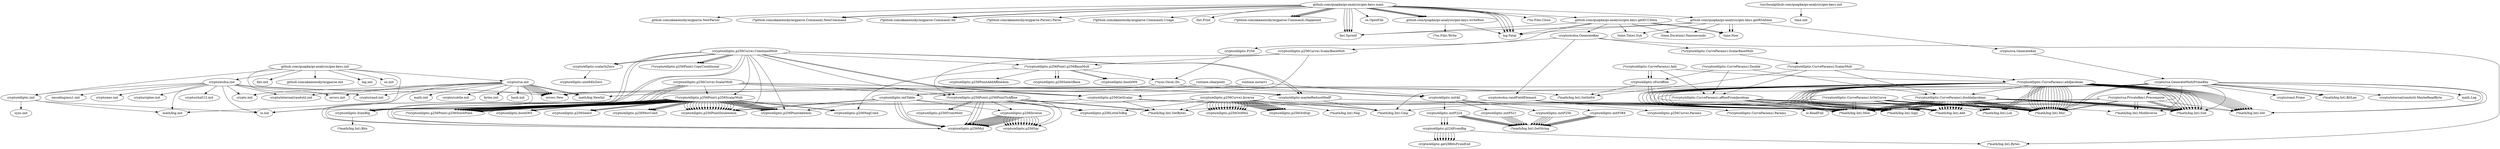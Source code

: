   digraph callgraph {
  "runtime.clearpools" -> "crypto/elliptic.initAll"
  "crypto/elliptic.p256Inverse" -> "crypto/elliptic.p256Sqr"
  "crypto/elliptic.p256Inverse" -> "crypto/elliptic.p256Mul"
  "crypto/elliptic.p256Inverse" -> "crypto/elliptic.p256Sqr"
  "crypto/elliptic.p256Inverse" -> "crypto/elliptic.p256Mul"
  "crypto/elliptic.p256Inverse" -> "crypto/elliptic.p256Sqr"
  "crypto/elliptic.p256Inverse" -> "crypto/elliptic.p256Mul"
  "crypto/elliptic.p256Inverse" -> "crypto/elliptic.p256Sqr"
  "crypto/elliptic.p256Inverse" -> "crypto/elliptic.p256Mul"
  "crypto/elliptic.p256Inverse" -> "crypto/elliptic.p256Sqr"
  "crypto/elliptic.p256Inverse" -> "crypto/elliptic.p256Mul"
  "crypto/elliptic.p256Inverse" -> "crypto/elliptic.p256Sqr"
  "crypto/elliptic.p256Inverse" -> "crypto/elliptic.p256Mul"
  "crypto/elliptic.p256Inverse" -> "crypto/elliptic.p256Sqr"
  "crypto/elliptic.p256Inverse" -> "crypto/elliptic.p256Mul"
  "crypto/elliptic.p256Inverse" -> "crypto/elliptic.p256Sqr"
  "crypto/elliptic.p256Inverse" -> "crypto/elliptic.p256Mul"
  "crypto/elliptic.p256Inverse" -> "crypto/elliptic.p256Sqr"
  "crypto/elliptic.p256Inverse" -> "crypto/elliptic.p256Mul"
  "crypto/elliptic.p256Inverse" -> "crypto/elliptic.p256Sqr"
  "crypto/elliptic.p256Inverse" -> "crypto/elliptic.p256Mul"
  "crypto/elliptic.p256Inverse" -> "crypto/elliptic.p256Sqr"
  "crypto/elliptic.p256Inverse" -> "crypto/elliptic.p256Mul"
  "crypto/elliptic.p256Inverse" -> "crypto/elliptic.p256Sqr"
  "crypto/elliptic.p256Inverse" -> "crypto/elliptic.p256Mul"
  "crypto/elliptic.p256Inverse" -> "crypto/elliptic.p256Sqr"
  "crypto/elliptic.p256Inverse" -> "crypto/elliptic.p256Mul"
  "crypto/elliptic.initTable" -> "crypto/elliptic.p256Inverse"
  "crypto/elliptic.initTable" -> "crypto/elliptic.p256Sqr"
  "crypto/elliptic.initTable" -> "crypto/elliptic.p256Mul"
  "crypto/elliptic.initTable" -> "crypto/elliptic.p256Mul"
  "crypto/elliptic.initTable" -> "crypto/elliptic.p256Mul"
  "crypto/elliptic.initTable" -> "crypto/elliptic.p256PointDoubleAsm"
  "crypto/elliptic.initTable" -> "crypto/elliptic.p256PointDoubleAsm"
  "crypto/elliptic.initTable" -> "crypto/elliptic.p256PointAddAsm"
  "runtime.clearpools" -> "crypto/elliptic.initTable"
  "runtime.mstart1" -> "crypto/elliptic.initTable"
  "runtime.mstart1" -> "crypto/elliptic.initAll"
  "crypto/elliptic.initP224" -> "(*math/big.Int).SetString"
  "crypto/elliptic.initP224" -> "(*math/big.Int).SetString"
  "crypto/elliptic.initP224" -> "(*math/big.Int).SetString"
  "crypto/elliptic.initP224" -> "(*math/big.Int).SetString"
  "crypto/elliptic.initP224" -> "(*math/big.Int).SetString"
  "crypto/elliptic.p224FromBig" -> "(*math/big.Int).Bytes"
  "crypto/elliptic.p224FromBig" -> "crypto/elliptic.get28BitsFromEnd"
  "crypto/elliptic.p224FromBig" -> "crypto/elliptic.get28BitsFromEnd"
  "crypto/elliptic.p224FromBig" -> "crypto/elliptic.get28BitsFromEnd"
  "crypto/elliptic.p224FromBig" -> "crypto/elliptic.get28BitsFromEnd"
  "crypto/elliptic.p224FromBig" -> "crypto/elliptic.get28BitsFromEnd"
  "crypto/elliptic.p224FromBig" -> "crypto/elliptic.get28BitsFromEnd"
  "crypto/elliptic.p224FromBig" -> "crypto/elliptic.get28BitsFromEnd"
  "crypto/elliptic.p224FromBig" -> "crypto/elliptic.get28BitsFromEnd"
  "crypto/elliptic.initP224" -> "crypto/elliptic.p224FromBig"
  "crypto/elliptic.initP224" -> "crypto/elliptic.p224FromBig"
  "crypto/elliptic.initP224" -> "crypto/elliptic.p224FromBig"
  "crypto/elliptic.initAll" -> "crypto/elliptic.initP224"
  "crypto/elliptic.initP256" -> "(*math/big.Int).SetString"
  "crypto/elliptic.initP256" -> "(*math/big.Int).SetString"
  "crypto/elliptic.initP256" -> "(*math/big.Int).SetString"
  "crypto/elliptic.initP256" -> "(*math/big.Int).SetString"
  "crypto/elliptic.initP256" -> "(*math/big.Int).SetString"
  "crypto/elliptic.initAll" -> "crypto/elliptic.initP256"
  "crypto/elliptic.initP384" -> "(*math/big.Int).SetString"
  "crypto/elliptic.initP384" -> "(*math/big.Int).SetString"
  "crypto/elliptic.initP384" -> "(*math/big.Int).SetString"
  "crypto/elliptic.initP384" -> "(*math/big.Int).SetString"
  "crypto/elliptic.initP384" -> "(*math/big.Int).SetString"
  "crypto/elliptic.initAll" -> "crypto/elliptic.initP384"
  "crypto/elliptic.initP521" -> "(*math/big.Int).SetString"
  "crypto/elliptic.initP521" -> "(*math/big.Int).SetString"
  "crypto/elliptic.initP521" -> "(*math/big.Int).SetString"
  "crypto/elliptic.initP521" -> "(*math/big.Int).SetString"
  "crypto/elliptic.initP521" -> "(*math/big.Int).SetString"
  "crypto/elliptic.initAll" -> "crypto/elliptic.initP521"
  "(*sync.Once).Do" -> "crypto/elliptic.initAll"
  "(*sync.Once).Do" -> "crypto/elliptic.initTable"
  "crypto/rsa.GenerateMultiPrimeKey" -> "crypto/internal/randutil.MaybeReadByte"
  "crypto/rsa.GenerateMultiPrimeKey" -> "errors.New"
  "crypto/rsa.GenerateMultiPrimeKey" -> "math.Log"
  "crypto/rsa.GenerateMultiPrimeKey" -> "errors.New"
  "crypto/rsa.GenerateMultiPrimeKey" -> "crypto/rand.Prime"
  "crypto/rsa.GenerateMultiPrimeKey" -> "(*math/big.Int).BitLen"
  "crypto/rsa.GenerateMultiPrimeKey" -> "(*math/big.Int).Set"
  "crypto/rsa.GenerateMultiPrimeKey" -> "(*math/big.Int).Set"
  "crypto/rsa.GenerateMultiPrimeKey" -> "(*math/big.Int).Cmp"
  "crypto/rsa.GenerateMultiPrimeKey" -> "(*math/big.Int).Mul"
  "crypto/rsa.GenerateMultiPrimeKey" -> "(*math/big.Int).Sub"
  "crypto/rsa.GenerateMultiPrimeKey" -> "(*math/big.Int).Mul"
  "crypto/rsa.GenerateMultiPrimeKey" -> "(*math/big.Int).BitLen"
  "crypto/rsa.GenerateMultiPrimeKey" -> "math/big.NewInt"
  "crypto/rsa.GenerateMultiPrimeKey" -> "(*math/big.Int).ModInverse"
  "(*crypto/rsa.PrivateKey).Precompute" -> "(*math/big.Int).Sub"
  "(*crypto/rsa.PrivateKey).Precompute" -> "(*math/big.Int).Mod"
  "(*crypto/rsa.PrivateKey).Precompute" -> "(*math/big.Int).Sub"
  "(*crypto/rsa.PrivateKey).Precompute" -> "(*math/big.Int).Mod"
  "(*crypto/rsa.PrivateKey).Precompute" -> "(*math/big.Int).ModInverse"
  "(*crypto/rsa.PrivateKey).Precompute" -> "(*math/big.Int).Mul"
  "(*crypto/rsa.PrivateKey).Precompute" -> "(*math/big.Int).Sub"
  "(*crypto/rsa.PrivateKey).Precompute" -> "(*math/big.Int).Mod"
  "(*crypto/rsa.PrivateKey).Precompute" -> "(*math/big.Int).Set"
  "(*crypto/rsa.PrivateKey).Precompute" -> "(*math/big.Int).ModInverse"
  "(*crypto/rsa.PrivateKey).Precompute" -> "(*math/big.Int).Mul"
  "crypto/rsa.GenerateMultiPrimeKey" -> "(*crypto/rsa.PrivateKey).Precompute"
  "(*crypto/elliptic.CurveParams).IsOnCurve" -> "(*math/big.Int).Mul"
  "(*crypto/elliptic.CurveParams).IsOnCurve" -> "(*math/big.Int).Mod"
  "(*crypto/elliptic.CurveParams).IsOnCurve" -> "(*math/big.Int).Mul"
  "(*crypto/elliptic.CurveParams).IsOnCurve" -> "(*math/big.Int).Mul"
  "(*crypto/elliptic.CurveParams).IsOnCurve" -> "(*math/big.Int).Lsh"
  "(*crypto/elliptic.CurveParams).IsOnCurve" -> "(*math/big.Int).Add"
  "(*crypto/elliptic.CurveParams).IsOnCurve" -> "(*math/big.Int).Sub"
  "(*crypto/elliptic.CurveParams).IsOnCurve" -> "(*math/big.Int).Add"
  "(*crypto/elliptic.CurveParams).IsOnCurve" -> "(*math/big.Int).Mod"
  "(*crypto/elliptic.CurveParams).IsOnCurve" -> "(*math/big.Int).Cmp"
  "crypto/ecdsa.init" -> "crypto.init"
  "crypto/ecdsa.init" -> "crypto/aes.init"
  "crypto/ecdsa.init" -> "crypto/cipher.init"
  "crypto/elliptic.init" -> "io.init"
  "crypto/elliptic.init" -> "math/big.init"
  "crypto/elliptic.init" -> "sync.init"
  "crypto/ecdsa.init" -> "crypto/elliptic.init"
  "crypto/ecdsa.init" -> "crypto/sha512.init"
  "crypto/ecdsa.init" -> "encoding/asn1.init"
  "crypto/ecdsa.init" -> "errors.init"
  "crypto/ecdsa.init" -> "io.init"
  "crypto/ecdsa.init" -> "math/big.init"
  "crypto/ecdsa.init" -> "crypto/internal/randutil.init"
  "crypto/ecdsa.init" -> "(*math/big.Int).SetInt64"
  "crypto/ecdsa.init" -> "errors.New"
  "crypto/elliptic.zForAffine" -> "(*math/big.Int).Sign"
  "crypto/elliptic.zForAffine" -> "(*math/big.Int).SetInt64"
  "crypto/elliptic.zForAffine" -> "(*math/big.Int).Sign"
  "(crypto/elliptic.p256Curve).Inverse" -> "(*math/big.Int).Sign"
  "(crypto/elliptic.p256Curve).Inverse" -> "(*math/big.Int).Neg"
  "(crypto/elliptic.p256Curve).Inverse" -> "(*math/big.Int).Cmp"
  "(crypto/elliptic.p256Curve).Inverse" -> "(*math/big.Int).Mod"
  "crypto/elliptic.fromBig" -> "(*math/big.Int).Bits"
  "(crypto/elliptic.p256Curve).Inverse" -> "crypto/elliptic.fromBig"
  "(crypto/elliptic.p256Curve).Inverse" -> "crypto/elliptic.p256OrdMul"
  "(crypto/elliptic.p256Curve).Inverse" -> "crypto/elliptic.p256OrdSqr"
  "(crypto/elliptic.p256Curve).Inverse" -> "crypto/elliptic.p256OrdMul"
  "(crypto/elliptic.p256Curve).Inverse" -> "crypto/elliptic.p256OrdMul"
  "(crypto/elliptic.p256Curve).Inverse" -> "crypto/elliptic.p256OrdMul"
  "(crypto/elliptic.p256Curve).Inverse" -> "crypto/elliptic.p256OrdSqr"
  "(crypto/elliptic.p256Curve).Inverse" -> "crypto/elliptic.p256OrdMul"
  "(crypto/elliptic.p256Curve).Inverse" -> "crypto/elliptic.p256OrdSqr"
  "(crypto/elliptic.p256Curve).Inverse" -> "crypto/elliptic.p256OrdMul"
  "(crypto/elliptic.p256Curve).Inverse" -> "crypto/elliptic.p256OrdSqr"
  "(crypto/elliptic.p256Curve).Inverse" -> "crypto/elliptic.p256OrdMul"
  "(crypto/elliptic.p256Curve).Inverse" -> "crypto/elliptic.p256OrdMul"
  "(crypto/elliptic.p256Curve).Inverse" -> "crypto/elliptic.p256OrdSqr"
  "(crypto/elliptic.p256Curve).Inverse" -> "crypto/elliptic.p256OrdMul"
  "(crypto/elliptic.p256Curve).Inverse" -> "crypto/elliptic.p256OrdSqr"
  "(crypto/elliptic.p256Curve).Inverse" -> "crypto/elliptic.p256OrdMul"
  "(crypto/elliptic.p256Curve).Inverse" -> "crypto/elliptic.p256OrdSqr"
  "(crypto/elliptic.p256Curve).Inverse" -> "crypto/elliptic.p256OrdMul"
  "(crypto/elliptic.p256Curve).Inverse" -> "crypto/elliptic.p256OrdSqr"
  "(crypto/elliptic.p256Curve).Inverse" -> "crypto/elliptic.p256OrdMul"
  "(crypto/elliptic.p256Curve).Inverse" -> "crypto/elliptic.p256OrdSqr"
  "(crypto/elliptic.p256Curve).Inverse" -> "crypto/elliptic.p256OrdMul"
  "(crypto/elliptic.p256Curve).Inverse" -> "crypto/elliptic.p256OrdSqr"
  "(crypto/elliptic.p256Curve).Inverse" -> "crypto/elliptic.p256OrdMul"
  "(crypto/elliptic.p256Curve).Inverse" -> "crypto/elliptic.p256OrdMul"
  "(crypto/elliptic.p256Curve).Inverse" -> "crypto/elliptic.p256LittleToBig"
  "(crypto/elliptic.p256Curve).Inverse" -> "(*math/big.Int).SetBytes"
  "(*crypto/elliptic.CurveParams).ScalarMult" -> "(*math/big.Int).SetInt64"
  "(*crypto/elliptic.CurveParams).affineFromJacobian" -> "(*math/big.Int).Sign"
  "(*crypto/elliptic.CurveParams).affineFromJacobian" -> "(*math/big.Int).ModInverse"
  "(*crypto/elliptic.CurveParams).affineFromJacobian" -> "(*math/big.Int).Mul"
  "(*crypto/elliptic.CurveParams).affineFromJacobian" -> "(*math/big.Int).Mul"
  "(*crypto/elliptic.CurveParams).affineFromJacobian" -> "(*math/big.Int).Mod"
  "(*crypto/elliptic.CurveParams).affineFromJacobian" -> "(*math/big.Int).Mul"
  "(*crypto/elliptic.CurveParams).affineFromJacobian" -> "(*math/big.Int).Mul"
  "(*crypto/elliptic.CurveParams).affineFromJacobian" -> "(*math/big.Int).Mod"
  "(*crypto/elliptic.CurveParams).ScalarMult" -> "(*crypto/elliptic.CurveParams).affineFromJacobian"
  "(*crypto/elliptic.CurveParams).doubleJacobian" -> "(*math/big.Int).Mul"
  "(*crypto/elliptic.CurveParams).doubleJacobian" -> "(*math/big.Int).Mod"
  "(*crypto/elliptic.CurveParams).doubleJacobian" -> "(*math/big.Int).Mul"
  "(*crypto/elliptic.CurveParams).doubleJacobian" -> "(*math/big.Int).Mod"
  "(*crypto/elliptic.CurveParams).doubleJacobian" -> "(*math/big.Int).Sub"
  "(*crypto/elliptic.CurveParams).doubleJacobian" -> "(*math/big.Int).Sign"
  "(*crypto/elliptic.CurveParams).doubleJacobian" -> "(*math/big.Int).Add"
  "(*crypto/elliptic.CurveParams).doubleJacobian" -> "(*math/big.Int).Add"
  "(*crypto/elliptic.CurveParams).doubleJacobian" -> "(*math/big.Int).Mul"
  "(*crypto/elliptic.CurveParams).doubleJacobian" -> "(*math/big.Int).Set"
  "(*crypto/elliptic.CurveParams).doubleJacobian" -> "(*math/big.Int).Lsh"
  "(*crypto/elliptic.CurveParams).doubleJacobian" -> "(*math/big.Int).Add"
  "(*crypto/elliptic.CurveParams).doubleJacobian" -> "(*math/big.Int).Mul"
  "(*crypto/elliptic.CurveParams).doubleJacobian" -> "(*math/big.Int).Mul"
  "(*crypto/elliptic.CurveParams).doubleJacobian" -> "(*math/big.Int).Lsh"
  "(*crypto/elliptic.CurveParams).doubleJacobian" -> "(*math/big.Int).Mod"
  "(*crypto/elliptic.CurveParams).doubleJacobian" -> "(*math/big.Int).Sub"
  "(*crypto/elliptic.CurveParams).doubleJacobian" -> "(*math/big.Int).Sign"
  "(*crypto/elliptic.CurveParams).doubleJacobian" -> "(*math/big.Int).Add"
  "(*crypto/elliptic.CurveParams).doubleJacobian" -> "(*math/big.Int).Mod"
  "(*crypto/elliptic.CurveParams).doubleJacobian" -> "(*math/big.Int).Add"
  "(*crypto/elliptic.CurveParams).doubleJacobian" -> "(*math/big.Int).Mul"
  "(*crypto/elliptic.CurveParams).doubleJacobian" -> "(*math/big.Int).Sub"
  "(*crypto/elliptic.CurveParams).doubleJacobian" -> "(*math/big.Int).Sign"
  "(*crypto/elliptic.CurveParams).doubleJacobian" -> "(*math/big.Int).Add"
  "(*crypto/elliptic.CurveParams).doubleJacobian" -> "(*math/big.Int).Sub"
  "(*crypto/elliptic.CurveParams).doubleJacobian" -> "(*math/big.Int).Sign"
  "(*crypto/elliptic.CurveParams).doubleJacobian" -> "(*math/big.Int).Add"
  "(*crypto/elliptic.CurveParams).doubleJacobian" -> "(*math/big.Int).Mod"
  "(*crypto/elliptic.CurveParams).doubleJacobian" -> "(*math/big.Int).Lsh"
  "(*crypto/elliptic.CurveParams).doubleJacobian" -> "(*math/big.Int).Sub"
  "(*crypto/elliptic.CurveParams).doubleJacobian" -> "(*math/big.Int).Sign"
  "(*crypto/elliptic.CurveParams).doubleJacobian" -> "(*math/big.Int).Add"
  "(*crypto/elliptic.CurveParams).doubleJacobian" -> "(*math/big.Int).Mul"
  "(*crypto/elliptic.CurveParams).doubleJacobian" -> "(*math/big.Int).Mul"
  "(*crypto/elliptic.CurveParams).doubleJacobian" -> "(*math/big.Int).Lsh"
  "(*crypto/elliptic.CurveParams).doubleJacobian" -> "(*math/big.Int).Mod"
  "(*crypto/elliptic.CurveParams).doubleJacobian" -> "(*math/big.Int).Sub"
  "(*crypto/elliptic.CurveParams).doubleJacobian" -> "(*math/big.Int).Sign"
  "(*crypto/elliptic.CurveParams).doubleJacobian" -> "(*math/big.Int).Add"
  "(*crypto/elliptic.CurveParams).doubleJacobian" -> "(*math/big.Int).Mod"
  "(*crypto/elliptic.CurveParams).ScalarMult" -> "(*crypto/elliptic.CurveParams).doubleJacobian"
  "(*crypto/elliptic.CurveParams).addJacobian" -> "(*math/big.Int).Sign"
  "(*crypto/elliptic.CurveParams).addJacobian" -> "(*math/big.Int).Set"
  "(*crypto/elliptic.CurveParams).addJacobian" -> "(*math/big.Int).Set"
  "(*crypto/elliptic.CurveParams).addJacobian" -> "(*math/big.Int).Set"
  "(*crypto/elliptic.CurveParams).addJacobian" -> "(*math/big.Int).Sign"
  "(*crypto/elliptic.CurveParams).addJacobian" -> "(*math/big.Int).Set"
  "(*crypto/elliptic.CurveParams).addJacobian" -> "(*math/big.Int).Set"
  "(*crypto/elliptic.CurveParams).addJacobian" -> "(*math/big.Int).Set"
  "(*crypto/elliptic.CurveParams).addJacobian" -> "(*math/big.Int).Mul"
  "(*crypto/elliptic.CurveParams).addJacobian" -> "(*math/big.Int).Mod"
  "(*crypto/elliptic.CurveParams).addJacobian" -> "(*math/big.Int).Mul"
  "(*crypto/elliptic.CurveParams).addJacobian" -> "(*math/big.Int).Mod"
  "(*crypto/elliptic.CurveParams).addJacobian" -> "(*math/big.Int).Mul"
  "(*crypto/elliptic.CurveParams).addJacobian" -> "(*math/big.Int).Mod"
  "(*crypto/elliptic.CurveParams).addJacobian" -> "(*math/big.Int).Mul"
  "(*crypto/elliptic.CurveParams).addJacobian" -> "(*math/big.Int).Mod"
  "(*crypto/elliptic.CurveParams).addJacobian" -> "(*math/big.Int).Sub"
  "(*crypto/elliptic.CurveParams).addJacobian" -> "(*math/big.Int).Sign"
  "(*crypto/elliptic.CurveParams).addJacobian" -> "(*math/big.Int).Sign"
  "(*crypto/elliptic.CurveParams).addJacobian" -> "(*math/big.Int).Add"
  "(*crypto/elliptic.CurveParams).addJacobian" -> "(*math/big.Int).Lsh"
  "(*crypto/elliptic.CurveParams).addJacobian" -> "(*math/big.Int).Mul"
  "(*crypto/elliptic.CurveParams).addJacobian" -> "(*math/big.Int).Mul"
  "(*crypto/elliptic.CurveParams).addJacobian" -> "(*math/big.Int).Mul"
  "(*crypto/elliptic.CurveParams).addJacobian" -> "(*math/big.Int).Mul"
  "(*crypto/elliptic.CurveParams).addJacobian" -> "(*math/big.Int).Mod"
  "(*crypto/elliptic.CurveParams).addJacobian" -> "(*math/big.Int).Mul"
  "(*crypto/elliptic.CurveParams).addJacobian" -> "(*math/big.Int).Mul"
  "(*crypto/elliptic.CurveParams).addJacobian" -> "(*math/big.Int).Mod"
  "(*crypto/elliptic.CurveParams).addJacobian" -> "(*math/big.Int).Sub"
  "(*crypto/elliptic.CurveParams).addJacobian" -> "(*math/big.Int).Sign"
  "(*crypto/elliptic.CurveParams).addJacobian" -> "(*math/big.Int).Add"
  "(*crypto/elliptic.CurveParams).addJacobian" -> "(*math/big.Int).Sign"
  "(*crypto/elliptic.CurveParams).addJacobian" -> "(*crypto/elliptic.CurveParams).doubleJacobian"
  "(*crypto/elliptic.CurveParams).addJacobian" -> "(*math/big.Int).Lsh"
  "(*crypto/elliptic.CurveParams).addJacobian" -> "(*math/big.Int).Mul"
  "(*crypto/elliptic.CurveParams).addJacobian" -> "(*math/big.Int).Set"
  "(*crypto/elliptic.CurveParams).addJacobian" -> "(*math/big.Int).Mul"
  "(*crypto/elliptic.CurveParams).addJacobian" -> "(*math/big.Int).Sub"
  "(*crypto/elliptic.CurveParams).addJacobian" -> "(*math/big.Int).Sub"
  "(*crypto/elliptic.CurveParams).addJacobian" -> "(*math/big.Int).Sub"
  "(*crypto/elliptic.CurveParams).addJacobian" -> "(*math/big.Int).Mod"
  "(*crypto/elliptic.CurveParams).addJacobian" -> "(*math/big.Int).Set"
  "(*crypto/elliptic.CurveParams).addJacobian" -> "(*math/big.Int).Sub"
  "(*crypto/elliptic.CurveParams).addJacobian" -> "(*math/big.Int).Mul"
  "(*crypto/elliptic.CurveParams).addJacobian" -> "(*math/big.Int).Mul"
  "(*crypto/elliptic.CurveParams).addJacobian" -> "(*math/big.Int).Lsh"
  "(*crypto/elliptic.CurveParams).addJacobian" -> "(*math/big.Int).Sub"
  "(*crypto/elliptic.CurveParams).addJacobian" -> "(*math/big.Int).Mod"
  "(*crypto/elliptic.CurveParams).addJacobian" -> "(*math/big.Int).Add"
  "(*crypto/elliptic.CurveParams).addJacobian" -> "(*math/big.Int).Mul"
  "(*crypto/elliptic.CurveParams).addJacobian" -> "(*math/big.Int).Sub"
  "(*crypto/elliptic.CurveParams).addJacobian" -> "(*math/big.Int).Sub"
  "(*crypto/elliptic.CurveParams).addJacobian" -> "(*math/big.Int).Mul"
  "(*crypto/elliptic.CurveParams).addJacobian" -> "(*math/big.Int).Mod"
  "(*crypto/elliptic.CurveParams).ScalarMult" -> "(*crypto/elliptic.CurveParams).addJacobian"
  "(*crypto/elliptic.CurveParams).Add" -> "crypto/elliptic.zForAffine"
  "(*crypto/elliptic.CurveParams).Add" -> "crypto/elliptic.zForAffine"
  "(*crypto/elliptic.CurveParams).Add" -> "(*crypto/elliptic.CurveParams).addJacobian"
  "(*crypto/elliptic.CurveParams).Add" -> "(*crypto/elliptic.CurveParams).affineFromJacobian"
  "github.com/quapka/go-analysis/gen-keys.main" -> "github.com/akamensky/argparse.NewParser"
  "github.com/quapka/go-analysis/gen-keys.main" -> "(*github.com/akamensky/argparse.Command).NewCommand"
  "github.com/quapka/go-analysis/gen-keys.main" -> "(*github.com/akamensky/argparse.Command).Int"
  "github.com/quapka/go-analysis/gen-keys.main" -> "(*github.com/akamensky/argparse.Command).NewCommand"
  "github.com/quapka/go-analysis/gen-keys.main" -> "(*github.com/akamensky/argparse.Command).Int"
  "github.com/quapka/go-analysis/gen-keys.main" -> "(*github.com/akamensky/argparse.Parser).Parse"
  "github.com/quapka/go-analysis/gen-keys.main" -> "(*github.com/akamensky/argparse.Command).Usage"
  "github.com/quapka/go-analysis/gen-keys.main" -> "fmt.Print"
  "github.com/quapka/go-analysis/gen-keys.main" -> "(*github.com/akamensky/argparse.Command).Happened"
  "github.com/quapka/go-analysis/gen-keys.main" -> "fmt.Sprintf"
  "github.com/quapka/go-analysis/gen-keys.main" -> "os.OpenFile"
  "github.com/quapka/go-analysis/gen-keys.main" -> "(*github.com/akamensky/argparse.Command).Happened"
  "github.com/quapka/go-analysis/gen-keys.main" -> "fmt.Sprintf"
  "github.com/quapka/go-analysis/gen-keys.main" -> "log.Fatal"
  "github.com/quapka/go-analysis/gen-keys.main" -> "log.Fatal"
  "github.com/quapka/go-analysis/gen-keys.main" -> "(*github.com/akamensky/argparse.Command).Happened"
  "github.com/quapka/go-analysis/gen-keys.writeRow" -> "(*os.File).Write"
  "github.com/quapka/go-analysis/gen-keys.writeRow" -> "log.Fatal"
  "github.com/quapka/go-analysis/gen-keys.main" -> "github.com/quapka/go-analysis/gen-keys.writeRow"
  "github.com/quapka/go-analysis/gen-keys.main" -> "(*os.File).Close"
  "github.com/quapka/go-analysis/gen-keys.main" -> "(*github.com/akamensky/argparse.Command).Happened"
  "github.com/quapka/go-analysis/gen-keys.getRSAData" -> "time.Now"
  "crypto/rsa.GenerateKey" -> "crypto/rsa.GenerateMultiPrimeKey"
  "github.com/quapka/go-analysis/gen-keys.getRSAData" -> "crypto/rsa.GenerateKey"
  "github.com/quapka/go-analysis/gen-keys.getRSAData" -> "time.Now"
  "github.com/quapka/go-analysis/gen-keys.getRSAData" -> "(time.Time).Sub"
  "github.com/quapka/go-analysis/gen-keys.getRSAData" -> "log.Fatal"
  "github.com/quapka/go-analysis/gen-keys.getRSAData" -> "(time.Duration).Nanoseconds"
  "github.com/quapka/go-analysis/gen-keys.getRSAData" -> "fmt.Sprintf"
  "github.com/quapka/go-analysis/gen-keys.main" -> "github.com/quapka/go-analysis/gen-keys.getRSAData"
  "github.com/quapka/go-analysis/gen-keys.main" -> "fmt.Sprintf"
  "github.com/quapka/go-analysis/gen-keys.main" -> "github.com/quapka/go-analysis/gen-keys.writeRow"
  "github.com/quapka/go-analysis/gen-keys.main" -> "github.com/quapka/go-analysis/gen-keys.writeRow"
  "github.com/quapka/go-analysis/gen-keys.main" -> "log.Fatal"
  "crypto/elliptic.P256" -> "(*sync.Once).Do"
  "github.com/quapka/go-analysis/gen-keys.getECCData" -> "crypto/elliptic.P256"
  "github.com/quapka/go-analysis/gen-keys.getECCData" -> "time.Now"
  "crypto/ecdsa.randFieldElement" -> "(crypto/elliptic.p256Curve).Params"
  "crypto/ecdsa.randFieldElement" -> "(*math/big.Int).Add"
  "crypto/ecdsa.randFieldElement" -> "(*math/big.Int).Mod"
  "crypto/ecdsa.randFieldElement" -> "(*crypto/elliptic.CurveParams).Params"
  "crypto/ecdsa.randFieldElement" -> "io.ReadFull"
  "crypto/ecdsa.randFieldElement" -> "(*math/big.Int).SetBytes"
  "crypto/ecdsa.randFieldElement" -> "(*math/big.Int).Sub"
  "crypto/ecdsa.GenerateKey" -> "crypto/ecdsa.randFieldElement"
  "crypto/ecdsa.GenerateKey" -> "(*math/big.Int).Bytes"
  "crypto/elliptic.p256GetScalar" -> "(*math/big.Int).SetBytes"
  "crypto/elliptic.p256GetScalar" -> "(*math/big.Int).Cmp"
  "crypto/elliptic.p256GetScalar" -> "(*math/big.Int).Mod"
  "crypto/elliptic.p256GetScalar" -> "crypto/elliptic.fromBig"
  "(crypto/elliptic.p256Curve).ScalarBaseMult" -> "crypto/elliptic.p256GetScalar"
  "(*crypto/elliptic.p256Point).p256BaseMult" -> "(*sync.Once).Do"
  "(*crypto/elliptic.p256Point).p256BaseMult" -> "crypto/elliptic.boothW6"
  "(*crypto/elliptic.p256Point).p256BaseMult" -> "crypto/elliptic.p256SelectBase"
  "(*crypto/elliptic.p256Point).p256BaseMult" -> "crypto/elliptic.p256NegCond"
  "(*crypto/elliptic.p256Point).p256BaseMult" -> "crypto/elliptic.boothW6"
  "(*crypto/elliptic.p256Point).p256BaseMult" -> "crypto/elliptic.p256SelectBase"
  "(*crypto/elliptic.p256Point).p256BaseMult" -> "crypto/elliptic.p256PointAddAffineAsm"
  "(crypto/elliptic.p256Curve).ScalarBaseMult" -> "(*crypto/elliptic.p256Point).p256BaseMult"
  "(*crypto/elliptic.p256Point).p256PointToAffine" -> "crypto/elliptic.p256Inverse"
  "(*crypto/elliptic.p256Point).p256PointToAffine" -> "crypto/elliptic.p256Sqr"
  "(*crypto/elliptic.p256Point).p256PointToAffine" -> "crypto/elliptic.p256Mul"
  "(*crypto/elliptic.p256Point).p256PointToAffine" -> "crypto/elliptic.p256Mul"
  "(*crypto/elliptic.p256Point).p256PointToAffine" -> "crypto/elliptic.p256Mul"
  "(*crypto/elliptic.p256Point).p256PointToAffine" -> "crypto/elliptic.p256FromMont"
  "(*crypto/elliptic.p256Point).p256PointToAffine" -> "crypto/elliptic.p256FromMont"
  "(*crypto/elliptic.p256Point).p256PointToAffine" -> "crypto/elliptic.p256LittleToBig"
  "(*crypto/elliptic.p256Point).p256PointToAffine" -> "crypto/elliptic.p256LittleToBig"
  "(*crypto/elliptic.p256Point).p256PointToAffine" -> "(*math/big.Int).SetBytes"
  "(*crypto/elliptic.p256Point).p256PointToAffine" -> "(*math/big.Int).SetBytes"
  "(crypto/elliptic.p256Curve).ScalarBaseMult" -> "(*crypto/elliptic.p256Point).p256PointToAffine"
  "crypto/ecdsa.GenerateKey" -> "(crypto/elliptic.p256Curve).ScalarBaseMult"
  "(*crypto/elliptic.CurveParams).ScalarBaseMult" -> "(*crypto/elliptic.CurveParams).ScalarMult"
  "crypto/ecdsa.GenerateKey" -> "(*crypto/elliptic.CurveParams).ScalarBaseMult"
  "github.com/quapka/go-analysis/gen-keys.getECCData" -> "crypto/ecdsa.GenerateKey"
  "github.com/quapka/go-analysis/gen-keys.getECCData" -> "time.Now"
  "github.com/quapka/go-analysis/gen-keys.getECCData" -> "(time.Time).Sub"
  "github.com/quapka/go-analysis/gen-keys.getECCData" -> "log.Fatal"
  "github.com/quapka/go-analysis/gen-keys.getECCData" -> "(time.Duration).Nanoseconds"
  "github.com/quapka/go-analysis/gen-keys.getECCData" -> "fmt.Sprintf"
  "github.com/quapka/go-analysis/gen-keys.main" -> "github.com/quapka/go-analysis/gen-keys.getECCData"
  "github.com/quapka/go-analysis/gen-keys.main" -> "fmt.Sprintf"
  "github.com/quapka/go-analysis/gen-keys.main" -> "github.com/quapka/go-analysis/gen-keys.writeRow"
  "github.com/quapka/go-analysis/gen-keys.main" -> "log.Fatal"
  "crypto/elliptic.maybeReduceModP" -> "(*math/big.Int).Cmp"
  "crypto/elliptic.maybeReduceModP" -> "(*math/big.Int).Mod"
  "(crypto/elliptic.p256Curve).ScalarMult" -> "crypto/elliptic.p256GetScalar"
  "(crypto/elliptic.p256Curve).ScalarMult" -> "crypto/elliptic.maybeReduceModP"
  "(crypto/elliptic.p256Curve).ScalarMult" -> "crypto/elliptic.fromBig"
  "(crypto/elliptic.p256Curve).ScalarMult" -> "crypto/elliptic.maybeReduceModP"
  "(crypto/elliptic.p256Curve).ScalarMult" -> "crypto/elliptic.fromBig"
  "(crypto/elliptic.p256Curve).ScalarMult" -> "crypto/elliptic.p256Mul"
  "(crypto/elliptic.p256Curve).ScalarMult" -> "crypto/elliptic.p256Mul"
  "(*crypto/elliptic.p256Point).p256ScalarMult" -> "(*crypto/elliptic.p256Point).p256StorePoint"
  "(*crypto/elliptic.p256Point).p256ScalarMult" -> "crypto/elliptic.p256PointDoubleAsm"
  "(*crypto/elliptic.p256Point).p256ScalarMult" -> "crypto/elliptic.p256PointDoubleAsm"
  "(*crypto/elliptic.p256Point).p256ScalarMult" -> "crypto/elliptic.p256PointDoubleAsm"
  "(*crypto/elliptic.p256Point).p256ScalarMult" -> "crypto/elliptic.p256PointDoubleAsm"
  "(*crypto/elliptic.p256Point).p256ScalarMult" -> "(*crypto/elliptic.p256Point).p256StorePoint"
  "(*crypto/elliptic.p256Point).p256ScalarMult" -> "(*crypto/elliptic.p256Point).p256StorePoint"
  "(*crypto/elliptic.p256Point).p256ScalarMult" -> "(*crypto/elliptic.p256Point).p256StorePoint"
  "(*crypto/elliptic.p256Point).p256ScalarMult" -> "(*crypto/elliptic.p256Point).p256StorePoint"
  "(*crypto/elliptic.p256Point).p256ScalarMult" -> "crypto/elliptic.p256PointAddAsm"
  "(*crypto/elliptic.p256Point).p256ScalarMult" -> "crypto/elliptic.p256PointAddAsm"
  "(*crypto/elliptic.p256Point).p256ScalarMult" -> "crypto/elliptic.p256PointAddAsm"
  "(*crypto/elliptic.p256Point).p256ScalarMult" -> "(*crypto/elliptic.p256Point).p256StorePoint"
  "(*crypto/elliptic.p256Point).p256ScalarMult" -> "(*crypto/elliptic.p256Point).p256StorePoint"
  "(*crypto/elliptic.p256Point).p256ScalarMult" -> "(*crypto/elliptic.p256Point).p256StorePoint"
  "(*crypto/elliptic.p256Point).p256ScalarMult" -> "crypto/elliptic.p256PointDoubleAsm"
  "(*crypto/elliptic.p256Point).p256ScalarMult" -> "crypto/elliptic.p256PointDoubleAsm"
  "(*crypto/elliptic.p256Point).p256ScalarMult" -> "(*crypto/elliptic.p256Point).p256StorePoint"
  "(*crypto/elliptic.p256Point).p256ScalarMult" -> "(*crypto/elliptic.p256Point).p256StorePoint"
  "(*crypto/elliptic.p256Point).p256ScalarMult" -> "crypto/elliptic.p256PointAddAsm"
  "(*crypto/elliptic.p256Point).p256ScalarMult" -> "crypto/elliptic.p256PointAddAsm"
  "(*crypto/elliptic.p256Point).p256ScalarMult" -> "(*crypto/elliptic.p256Point).p256StorePoint"
  "(*crypto/elliptic.p256Point).p256ScalarMult" -> "(*crypto/elliptic.p256Point).p256StorePoint"
  "(*crypto/elliptic.p256Point).p256ScalarMult" -> "crypto/elliptic.p256PointDoubleAsm"
  "(*crypto/elliptic.p256Point).p256ScalarMult" -> "crypto/elliptic.p256PointDoubleAsm"
  "(*crypto/elliptic.p256Point).p256ScalarMult" -> "(*crypto/elliptic.p256Point).p256StorePoint"
  "(*crypto/elliptic.p256Point).p256ScalarMult" -> "(*crypto/elliptic.p256Point).p256StorePoint"
  "(*crypto/elliptic.p256Point).p256ScalarMult" -> "crypto/elliptic.p256PointAddAsm"
  "(*crypto/elliptic.p256Point).p256ScalarMult" -> "crypto/elliptic.p256PointAddAsm"
  "(*crypto/elliptic.p256Point).p256ScalarMult" -> "(*crypto/elliptic.p256Point).p256StorePoint"
  "(*crypto/elliptic.p256Point).p256ScalarMult" -> "(*crypto/elliptic.p256Point).p256StorePoint"
  "(*crypto/elliptic.p256Point).p256ScalarMult" -> "crypto/elliptic.boothW5"
  "(*crypto/elliptic.p256Point).p256ScalarMult" -> "crypto/elliptic.p256Select"
  "(*crypto/elliptic.p256Point).p256ScalarMult" -> "crypto/elliptic.p256PointDoubleAsm"
  "(*crypto/elliptic.p256Point).p256ScalarMult" -> "crypto/elliptic.p256PointDoubleAsm"
  "(*crypto/elliptic.p256Point).p256ScalarMult" -> "crypto/elliptic.p256PointDoubleAsm"
  "(*crypto/elliptic.p256Point).p256ScalarMult" -> "crypto/elliptic.p256PointDoubleAsm"
  "(*crypto/elliptic.p256Point).p256ScalarMult" -> "crypto/elliptic.p256PointDoubleAsm"
  "(*crypto/elliptic.p256Point).p256ScalarMult" -> "crypto/elliptic.p256PointDoubleAsm"
  "(*crypto/elliptic.p256Point).p256ScalarMult" -> "crypto/elliptic.p256PointDoubleAsm"
  "(*crypto/elliptic.p256Point).p256ScalarMult" -> "crypto/elliptic.p256PointDoubleAsm"
  "(*crypto/elliptic.p256Point).p256ScalarMult" -> "crypto/elliptic.p256PointDoubleAsm"
  "(*crypto/elliptic.p256Point).p256ScalarMult" -> "crypto/elliptic.p256PointDoubleAsm"
  "(*crypto/elliptic.p256Point).p256ScalarMult" -> "crypto/elliptic.boothW5"
  "(*crypto/elliptic.p256Point).p256ScalarMult" -> "crypto/elliptic.p256Select"
  "(*crypto/elliptic.p256Point).p256ScalarMult" -> "crypto/elliptic.p256NegCond"
  "(*crypto/elliptic.p256Point).p256ScalarMult" -> "crypto/elliptic.p256PointAddAsm"
  "(*crypto/elliptic.p256Point).p256ScalarMult" -> "crypto/elliptic.p256MovCond"
  "(*crypto/elliptic.p256Point).p256ScalarMult" -> "crypto/elliptic.p256MovCond"
  "(*crypto/elliptic.p256Point).p256ScalarMult" -> "crypto/elliptic.boothW5"
  "(*crypto/elliptic.p256Point).p256ScalarMult" -> "crypto/elliptic.p256Select"
  "(*crypto/elliptic.p256Point).p256ScalarMult" -> "crypto/elliptic.p256NegCond"
  "(*crypto/elliptic.p256Point).p256ScalarMult" -> "crypto/elliptic.p256PointAddAsm"
  "(*crypto/elliptic.p256Point).p256ScalarMult" -> "crypto/elliptic.p256MovCond"
  "(*crypto/elliptic.p256Point).p256ScalarMult" -> "crypto/elliptic.p256MovCond"
  "(crypto/elliptic.p256Curve).ScalarMult" -> "(*crypto/elliptic.p256Point).p256ScalarMult"
  "(crypto/elliptic.p256Curve).ScalarMult" -> "(*crypto/elliptic.p256Point).p256PointToAffine"
  "(*crypto/elliptic.CurveParams).Double" -> "crypto/elliptic.zForAffine"
  "(*crypto/elliptic.CurveParams).Double" -> "(*crypto/elliptic.CurveParams).doubleJacobian"
  "(*crypto/elliptic.CurveParams).Double" -> "(*crypto/elliptic.CurveParams).affineFromJacobian"
  "(crypto/elliptic.p256Curve).CombinedMult" -> "crypto/elliptic.p256GetScalar"
  "crypto/elliptic.scalarIsZero" -> "crypto/elliptic.uint64IsZero"
  "(crypto/elliptic.p256Curve).CombinedMult" -> "crypto/elliptic.scalarIsZero"
  "(crypto/elliptic.p256Curve).CombinedMult" -> "(*crypto/elliptic.p256Point).p256BaseMult"
  "(crypto/elliptic.p256Curve).CombinedMult" -> "crypto/elliptic.p256GetScalar"
  "(crypto/elliptic.p256Curve).CombinedMult" -> "crypto/elliptic.scalarIsZero"
  "(crypto/elliptic.p256Curve).CombinedMult" -> "crypto/elliptic.maybeReduceModP"
  "(crypto/elliptic.p256Curve).CombinedMult" -> "crypto/elliptic.fromBig"
  "(crypto/elliptic.p256Curve).CombinedMult" -> "crypto/elliptic.maybeReduceModP"
  "(crypto/elliptic.p256Curve).CombinedMult" -> "crypto/elliptic.fromBig"
  "(crypto/elliptic.p256Curve).CombinedMult" -> "crypto/elliptic.p256Mul"
  "(crypto/elliptic.p256Curve).CombinedMult" -> "crypto/elliptic.p256Mul"
  "(crypto/elliptic.p256Curve).CombinedMult" -> "(*crypto/elliptic.p256Point).p256ScalarMult"
  "(crypto/elliptic.p256Curve).CombinedMult" -> "crypto/elliptic.p256PointAddAsm"
  "(crypto/elliptic.p256Curve).CombinedMult" -> "crypto/elliptic.p256PointDoubleAsm"
  "(crypto/elliptic.p256Curve).CombinedMult" -> "(*crypto/elliptic.p256Point).CopyConditional"
  "(crypto/elliptic.p256Curve).CombinedMult" -> "(*crypto/elliptic.p256Point).CopyConditional"
  "(crypto/elliptic.p256Curve).CombinedMult" -> "(*crypto/elliptic.p256Point).CopyConditional"
  "(crypto/elliptic.p256Curve).CombinedMult" -> "(*crypto/elliptic.p256Point).p256PointToAffine"
  "crypto/rsa.init" -> "crypto.init"
  "crypto/rsa.init" -> "crypto/subtle.init"
  "crypto/rsa.init" -> "errors.init"
  "crypto/rsa.init" -> "io.init"
  "crypto/rsa.init" -> "math/big.init"
  "crypto/rsa.init" -> "crypto/internal/randutil.init"
  "crypto/rsa.init" -> "bytes.init"
  "crypto/rsa.init" -> "hash.init"
  "crypto/rsa.init" -> "crypto/rand.init"
  "crypto/rsa.init" -> "math.init"
  "crypto/rsa.init" -> "math/big.NewInt"
  "crypto/rsa.init" -> "math/big.NewInt"
  "crypto/rsa.init" -> "errors.New"
  "crypto/rsa.init" -> "errors.New"
  "crypto/rsa.init" -> "errors.New"
  "crypto/rsa.init" -> "errors.New"
  "crypto/rsa.init" -> "errors.New"
  "crypto/rsa.init" -> "errors.New"
  "github.com/quapka/go-analysis/gen-keys.init" -> "crypto/ecdsa.init"
  "github.com/quapka/go-analysis/gen-keys.init" -> "crypto/elliptic.init"
  "github.com/quapka/go-analysis/gen-keys.init" -> "crypto/rand.init"
  "github.com/quapka/go-analysis/gen-keys.init" -> "crypto/rsa.init"
  "github.com/quapka/go-analysis/gen-keys.init" -> "fmt.init"
  "github.com/quapka/go-analysis/gen-keys.init" -> "github.com/akamensky/argparse.init"
  "github.com/quapka/go-analysis/gen-keys.init" -> "io.init"
  "github.com/quapka/go-analysis/gen-keys.init" -> "log.init"
  "github.com/quapka/go-analysis/gen-keys.init" -> "os.init"
  "/usr/localgithub.com/quapka/go-analysis/gen-keys.init" -> "time.init"
  }
